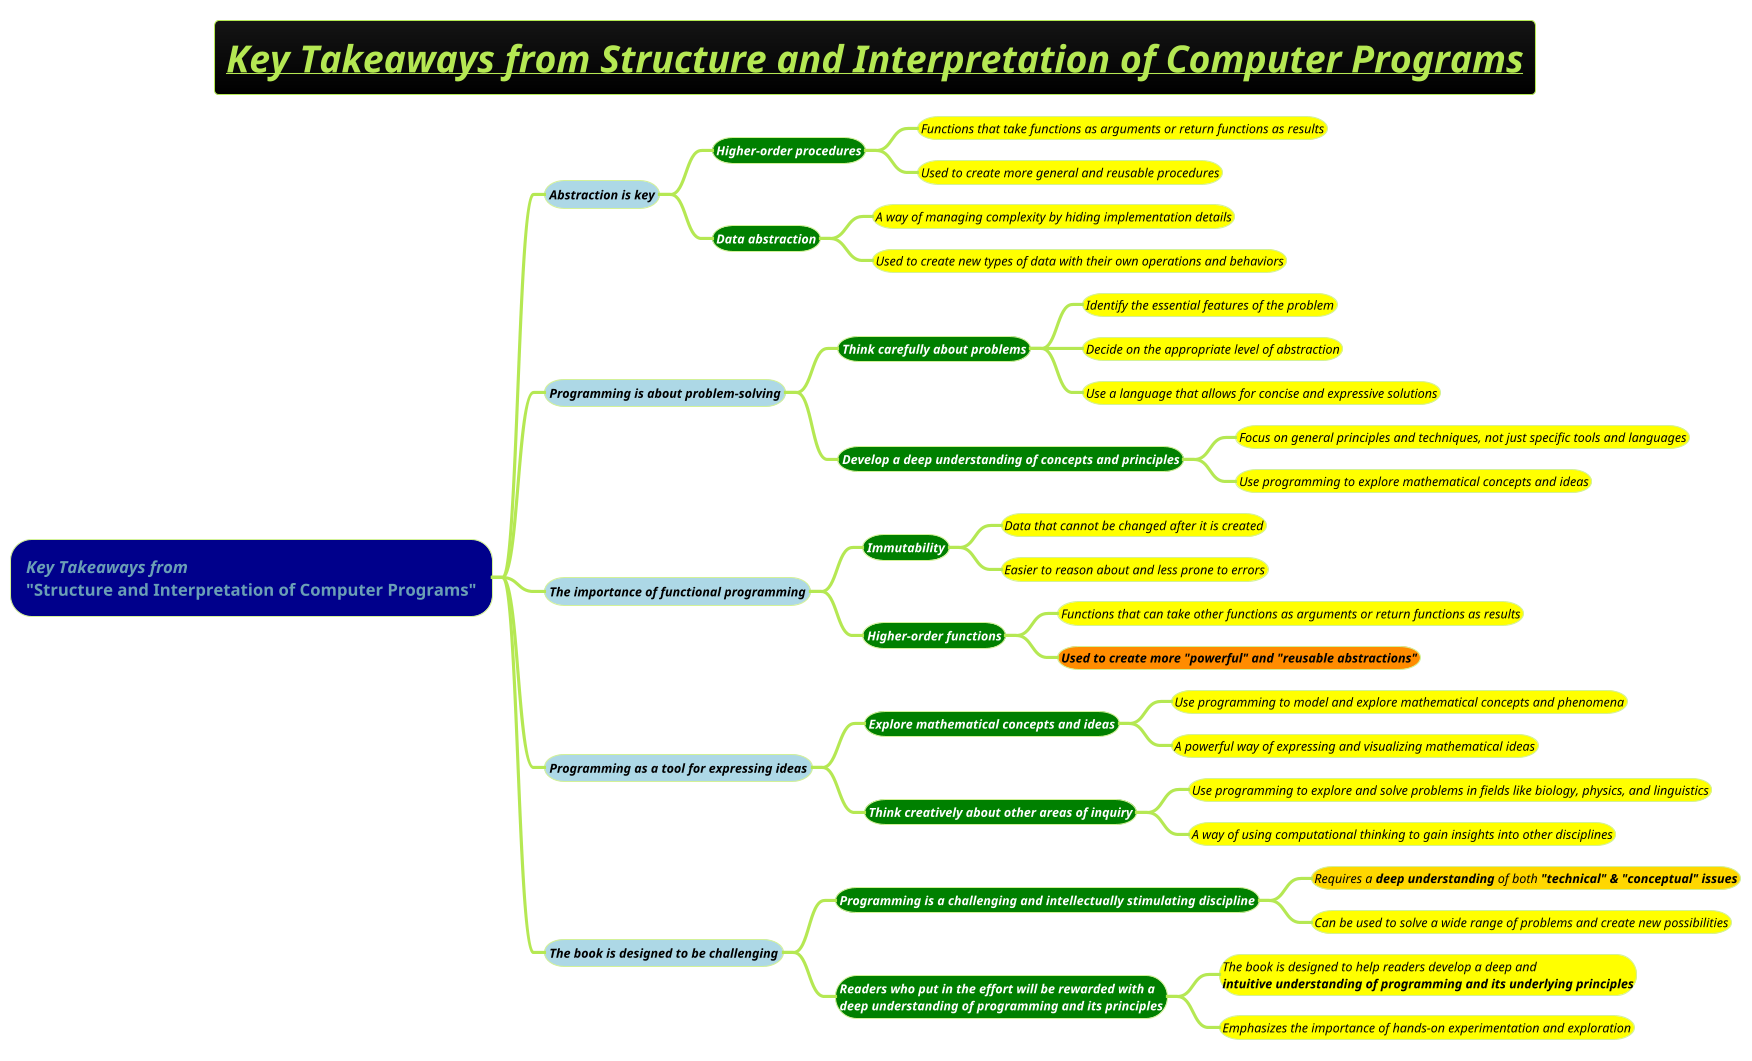 @startmindmap
'<style>
'node {
'    Padding 12
'    Margin 3
'    HorizontalAlignment center
'    LineColor blue
'    LineThickness 3.0
'    BackgroundColor gold
'    RoundCorner 40
'    MaximumWidth 1000
'}
'
'rootNode {
'    LineStyle 8.0;3.0
'    LineColor red
'    BackgroundColor white
'    LineThickness 1.0
'    RoundCorner 0
'    Shadowing 1.0
'}
'
'leafNode {
'    LineColor gold
'    RoundCorner 0
'    Padding 3
'}
'
'arrow {
'    LineStyle 4
'    LineThickness 1.0
'    LineColor green
'}
'</style>
title =<i><b><u>Key Takeaways from Structure and Interpretation of Computer Programs
!theme hacker



*[#darkblue] <i>Key Takeaways from \n"Structure and Interpretation of Computer Programs"
**[#lightblue] <i><color #black><size:12>Abstraction is key
***[#green] <b><i><color #white><size:12>Higher-order procedures
****[#yellow] <i><color #black><size:12>Functions that take functions as arguments or return functions as results
****[#yellow] <i><color #black><size:12>Used to create more general and reusable procedures
***[#green] <b><i><color #white><size:12>Data abstraction
****[#yellow] <i><color #black><size:12>A way of managing complexity by hiding implementation details
****[#yellow] <i><color #black><size:12>Used to create new types of data with their own operations and behaviors
**[#lightblue] <i><color #black><size:12>Programming is about problem-solving
***[#green] <b><i><color #white><size:12>Think carefully about problems
****[#yellow] <i><color #black><size:12>Identify the essential features of the problem
****[#yellow] <i><color #black><size:12>Decide on the appropriate level of abstraction
****[#yellow] <i><color #black><size:12>Use a language that allows for concise and expressive solutions
***[#green] <b><i><color #white><size:12>Develop a deep understanding of concepts and principles
****[#yellow] <i><color #black><size:12>Focus on general principles and techniques, not just specific tools and languages
****[#yellow] <i><color #black><size:12>Use programming to explore mathematical concepts and ideas
**[#lightblue] <i><color #black><size:12>The importance of functional programming
***[#green] <b><i><color #white><size:12>Immutability
****[#yellow] <i><color #black><size:12>Data that cannot be changed after it is created
****[#yellow] <i><color #black><size:12>Easier to reason about and less prone to errors
***[#green] <b><i><color #white><size:12>Higher-order functions
****[#yellow] <i><color #black><size:12>Functions that can take other functions as arguments or return functions as results
****[#darkorange] <i><color #black><size:12><b>Used to create more "powerful" and "reusable abstractions"
**[#lightblue] <i><color #black><size:12>Programming as a tool for expressing ideas
***[#green] <b><i><color #white><size:12>Explore mathematical concepts and ideas
****[#yellow] <i><color #black><size:12>Use programming to model and explore mathematical concepts and phenomena
****[#yellow] <i><color #black><size:12>A powerful way of expressing and visualizing mathematical ideas
***[#green] <b><i><color #white><size:12>Think creatively about other areas of inquiry
****[#yellow] <i><color #black><size:12>Use programming to explore and solve problems in fields like biology, physics, and linguistics
****[#yellow] <i><color #black><size:12>A way of using computational thinking to gain insights into other disciplines
**[#lightblue] <i><color #black><size:12>The book is designed to be challenging
***[#green] <b><i><color #white><size:12>Programming is a challenging and intellectually stimulating discipline
****[#gold] <i><color #black><size:12>Requires a **deep understanding** of both <b>"technical" & "conceptual" issues
****[#yellow] <i><color #black><size:12>Can be used to solve a wide range of problems and create new possibilities
***[#green] <b><i><color #white><size:12>Readers who put in the effort will be rewarded with a \n<b><i><color #white><size:12>deep understanding of programming and its principles
****[#yellow] <i><color #black><size:12>The book is designed to help readers develop a deep and \n<b><i><color #black><size:12>intuitive understanding of programming and its underlying principles
****[#yellow] <i><color #black><size:12>Emphasizes the importance of hands-on experimentation and exploration
@endmindmap
